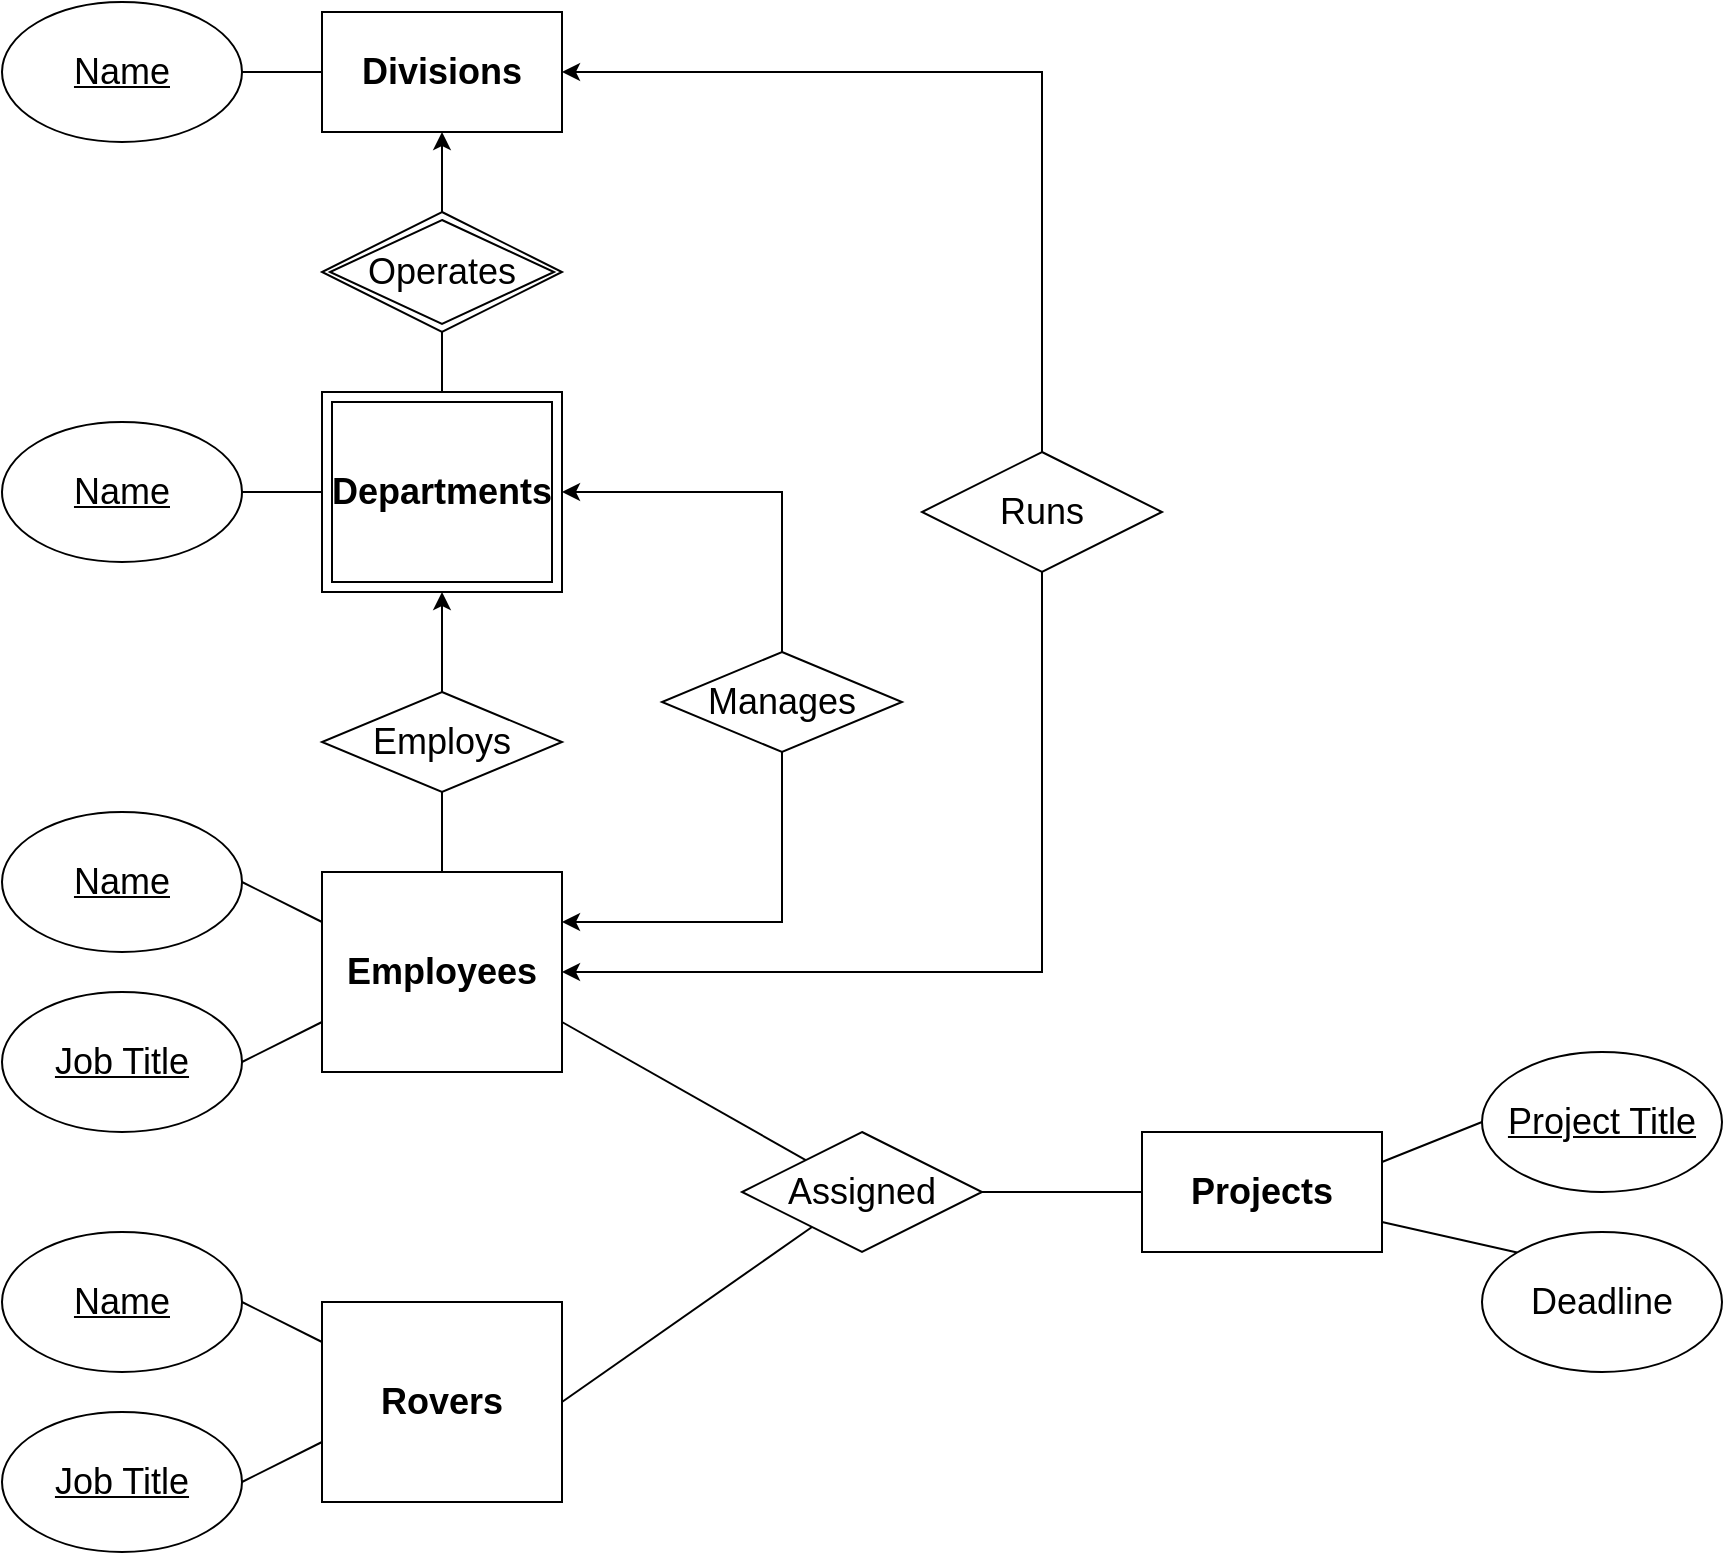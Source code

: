 <mxfile version="18.1.1" type="github">
  <diagram id="BOuTmNfAIhmqwVxighDf" name="Page-1">
    <mxGraphModel dx="700" dy="752" grid="1" gridSize="10" guides="1" tooltips="1" connect="1" arrows="1" fold="1" page="1" pageScale="1" pageWidth="1100" pageHeight="1700" math="0" shadow="0">
      <root>
        <mxCell id="0" />
        <mxCell id="1" parent="0" />
        <mxCell id="PTytaODisuTL6KH7mFgd-2" value="Manages" style="rhombus;whiteSpace=wrap;html=1;fontSize=18;" parent="1" vertex="1">
          <mxGeometry x="460" y="550" width="120" height="50" as="geometry" />
        </mxCell>
        <mxCell id="PTytaODisuTL6KH7mFgd-3" value="&lt;font style=&quot;font-size: 18px&quot;&gt;&lt;b&gt;Employees&lt;/b&gt;&lt;/font&gt;" style="rounded=0;whiteSpace=wrap;html=1;" parent="1" vertex="1">
          <mxGeometry x="290" y="660" width="120" height="100" as="geometry" />
        </mxCell>
        <mxCell id="PTytaODisuTL6KH7mFgd-20" value="" style="endArrow=classic;html=1;rounded=0;fontSize=16;exitX=0.5;exitY=0;exitDx=0;exitDy=0;startArrow=none;entryX=0.5;entryY=1;entryDx=0;entryDy=0;" parent="1" target="PTytaODisuTL6KH7mFgd-25" edge="1">
          <mxGeometry width="50" height="50" relative="1" as="geometry">
            <mxPoint x="350" y="330" as="sourcePoint" />
            <mxPoint x="350" y="360" as="targetPoint" />
          </mxGeometry>
        </mxCell>
        <mxCell id="PTytaODisuTL6KH7mFgd-22" value="" style="endArrow=classic;html=1;rounded=0;entryX=1;entryY=0.5;entryDx=0;entryDy=0;" parent="1" source="PTytaODisuTL6KH7mFgd-2" edge="1">
          <mxGeometry width="50" height="50" relative="1" as="geometry">
            <mxPoint x="450" y="600" as="sourcePoint" />
            <mxPoint x="410" y="470" as="targetPoint" />
            <Array as="points">
              <mxPoint x="520" y="470" />
            </Array>
          </mxGeometry>
        </mxCell>
        <mxCell id="PTytaODisuTL6KH7mFgd-25" value="&lt;font style=&quot;font-size: 18px&quot;&gt;&lt;b&gt;Divisions&lt;/b&gt;&lt;/font&gt;" style="rounded=0;whiteSpace=wrap;html=1;" parent="1" vertex="1">
          <mxGeometry x="290" y="230" width="120" height="60" as="geometry" />
        </mxCell>
        <mxCell id="PTytaODisuTL6KH7mFgd-28" value="&lt;font style=&quot;font-size: 18px&quot;&gt;&lt;b&gt;Projects&lt;/b&gt;&lt;/font&gt;" style="rounded=0;whiteSpace=wrap;html=1;" parent="1" vertex="1">
          <mxGeometry x="700" y="790" width="120" height="60" as="geometry" />
        </mxCell>
        <mxCell id="Kkhly3-3A6-hrjqrPT-v-8" value="" style="endArrow=none;html=1;rounded=0;fontSize=16;exitX=0.5;exitY=0;exitDx=0;exitDy=0;" parent="1" edge="1">
          <mxGeometry width="50" height="50" relative="1" as="geometry">
            <mxPoint x="350" y="420" as="sourcePoint" />
            <mxPoint x="350" y="390" as="targetPoint" />
          </mxGeometry>
        </mxCell>
        <mxCell id="Kkhly3-3A6-hrjqrPT-v-12" value="Runs" style="rhombus;whiteSpace=wrap;html=1;fontSize=18;" parent="1" vertex="1">
          <mxGeometry x="590" y="450" width="120" height="60" as="geometry" />
        </mxCell>
        <mxCell id="Kkhly3-3A6-hrjqrPT-v-13" value="" style="endArrow=classic;html=1;rounded=0;entryX=1;entryY=0.5;entryDx=0;entryDy=0;exitX=0.5;exitY=0;exitDx=0;exitDy=0;" parent="1" source="Kkhly3-3A6-hrjqrPT-v-12" target="PTytaODisuTL6KH7mFgd-25" edge="1">
          <mxGeometry width="50" height="50" relative="1" as="geometry">
            <mxPoint x="460" y="460" as="sourcePoint" />
            <mxPoint x="420" y="460" as="targetPoint" />
            <Array as="points">
              <mxPoint x="650" y="260" />
            </Array>
          </mxGeometry>
        </mxCell>
        <mxCell id="Kkhly3-3A6-hrjqrPT-v-14" value="" style="endArrow=classic;html=1;rounded=0;exitX=0.5;exitY=1;exitDx=0;exitDy=0;entryX=1;entryY=0.5;entryDx=0;entryDy=0;" parent="1" source="Kkhly3-3A6-hrjqrPT-v-12" target="PTytaODisuTL6KH7mFgd-3" edge="1">
          <mxGeometry width="50" height="50" relative="1" as="geometry">
            <mxPoint x="460" y="270" as="sourcePoint" />
            <mxPoint x="410" y="720" as="targetPoint" />
            <Array as="points">
              <mxPoint x="650" y="630" />
              <mxPoint x="650" y="710" />
            </Array>
          </mxGeometry>
        </mxCell>
        <mxCell id="Kkhly3-3A6-hrjqrPT-v-16" value="" style="endArrow=none;html=1;rounded=0;entryX=0.5;entryY=1;entryDx=0;entryDy=0;exitX=0.5;exitY=0;exitDx=0;exitDy=0;" parent="1" source="PTytaODisuTL6KH7mFgd-3" target="Kkhly3-3A6-hrjqrPT-v-23" edge="1">
          <mxGeometry width="50" height="50" relative="1" as="geometry">
            <mxPoint x="360" y="460" as="sourcePoint" />
            <mxPoint x="410" y="410" as="targetPoint" />
          </mxGeometry>
        </mxCell>
        <mxCell id="Kkhly3-3A6-hrjqrPT-v-17" value="" style="endArrow=none;html=1;rounded=0;startArrow=none;entryX=1;entryY=0.75;entryDx=0;entryDy=0;" parent="1" source="PTytaODisuTL6KH7mFgd-33" target="PTytaODisuTL6KH7mFgd-3" edge="1">
          <mxGeometry width="50" height="50" relative="1" as="geometry">
            <mxPoint x="660" y="520" as="sourcePoint" />
            <mxPoint x="650" y="570" as="targetPoint" />
          </mxGeometry>
        </mxCell>
        <mxCell id="Kkhly3-3A6-hrjqrPT-v-21" value="" style="endArrow=classic;html=1;rounded=0;exitX=0.5;exitY=1;exitDx=0;exitDy=0;entryX=1;entryY=0.25;entryDx=0;entryDy=0;" parent="1" source="PTytaODisuTL6KH7mFgd-2" target="PTytaODisuTL6KH7mFgd-3" edge="1">
          <mxGeometry width="50" height="50" relative="1" as="geometry">
            <mxPoint x="450" y="435" as="sourcePoint" />
            <mxPoint x="500" y="680" as="targetPoint" />
            <Array as="points">
              <mxPoint x="520" y="685" />
            </Array>
          </mxGeometry>
        </mxCell>
        <mxCell id="Kkhly3-3A6-hrjqrPT-v-22" value="" style="endArrow=classic;html=1;rounded=0;fontSize=16;exitX=0.5;exitY=0;exitDx=0;exitDy=0;startArrow=none;entryX=0.5;entryY=1;entryDx=0;entryDy=0;" parent="1" source="Kkhly3-3A6-hrjqrPT-v-23" edge="1">
          <mxGeometry width="50" height="50" relative="1" as="geometry">
            <mxPoint x="440" y="550" as="sourcePoint" />
            <mxPoint x="350" y="520" as="targetPoint" />
          </mxGeometry>
        </mxCell>
        <mxCell id="Kkhly3-3A6-hrjqrPT-v-23" value="Employs" style="rhombus;whiteSpace=wrap;html=1;fontSize=18;" parent="1" vertex="1">
          <mxGeometry x="290" y="570" width="120" height="50" as="geometry" />
        </mxCell>
        <mxCell id="PTytaODisuTL6KH7mFgd-33" value="Assigned" style="rhombus;whiteSpace=wrap;html=1;fontSize=18;" parent="1" vertex="1">
          <mxGeometry x="500" y="790" width="120" height="60" as="geometry" />
        </mxCell>
        <mxCell id="Kkhly3-3A6-hrjqrPT-v-24" value="" style="endArrow=none;html=1;rounded=0;exitX=0;exitY=0.5;exitDx=0;exitDy=0;" parent="1" source="PTytaODisuTL6KH7mFgd-28" target="PTytaODisuTL6KH7mFgd-33" edge="1">
          <mxGeometry width="50" height="50" relative="1" as="geometry">
            <mxPoint x="650" y="650" as="sourcePoint" />
            <mxPoint x="650" y="570" as="targetPoint" />
          </mxGeometry>
        </mxCell>
        <mxCell id="Kkhly3-3A6-hrjqrPT-v-25" value="&lt;font style=&quot;font-size: 18px&quot;&gt;&lt;u&gt;Name&lt;/u&gt;&lt;br&gt;&lt;/font&gt;" style="ellipse;whiteSpace=wrap;html=1;" parent="1" vertex="1">
          <mxGeometry x="130" y="630" width="120" height="70" as="geometry" />
        </mxCell>
        <mxCell id="Kkhly3-3A6-hrjqrPT-v-26" value="" style="endArrow=none;html=1;rounded=0;fontSize=18;exitX=0;exitY=0.25;exitDx=0;exitDy=0;entryX=1;entryY=0.5;entryDx=0;entryDy=0;" parent="1" source="PTytaODisuTL6KH7mFgd-3" target="Kkhly3-3A6-hrjqrPT-v-25" edge="1">
          <mxGeometry width="50" height="50" relative="1" as="geometry">
            <mxPoint x="600" y="450" as="sourcePoint" />
            <mxPoint x="650" y="400" as="targetPoint" />
          </mxGeometry>
        </mxCell>
        <mxCell id="Kkhly3-3A6-hrjqrPT-v-28" value="" style="endArrow=none;html=1;rounded=0;fontSize=18;exitX=1;exitY=0.25;exitDx=0;exitDy=0;entryX=0;entryY=0.5;entryDx=0;entryDy=0;" parent="1" source="PTytaODisuTL6KH7mFgd-28" target="Kkhly3-3A6-hrjqrPT-v-29" edge="1">
          <mxGeometry width="50" height="50" relative="1" as="geometry">
            <mxPoint x="760" y="455" as="sourcePoint" />
            <mxPoint x="780" y="665" as="targetPoint" />
          </mxGeometry>
        </mxCell>
        <mxCell id="Kkhly3-3A6-hrjqrPT-v-29" value="&lt;font style=&quot;font-size: 18px&quot;&gt;&lt;u&gt;Project Title&lt;/u&gt;&lt;br&gt;&lt;/font&gt;" style="ellipse;whiteSpace=wrap;html=1;" parent="1" vertex="1">
          <mxGeometry x="870" y="750" width="120" height="70" as="geometry" />
        </mxCell>
        <mxCell id="Kkhly3-3A6-hrjqrPT-v-31" value="" style="endArrow=none;html=1;rounded=0;fontSize=18;exitX=1;exitY=0.75;exitDx=0;exitDy=0;entryX=0;entryY=0;entryDx=0;entryDy=0;" parent="1" source="PTytaODisuTL6KH7mFgd-28" target="Kkhly3-3A6-hrjqrPT-v-32" edge="1">
          <mxGeometry width="50" height="50" relative="1" as="geometry">
            <mxPoint x="760" y="675" as="sourcePoint" />
            <mxPoint x="790" y="720" as="targetPoint" />
          </mxGeometry>
        </mxCell>
        <mxCell id="Kkhly3-3A6-hrjqrPT-v-32" value="&lt;font style=&quot;font-size: 18px&quot;&gt;Deadline&lt;br&gt;&lt;/font&gt;" style="ellipse;whiteSpace=wrap;html=1;" parent="1" vertex="1">
          <mxGeometry x="870" y="840" width="120" height="70" as="geometry" />
        </mxCell>
        <mxCell id="Kkhly3-3A6-hrjqrPT-v-44" value="&lt;font style=&quot;font-size: 18px&quot;&gt;&lt;u&gt;Name&lt;/u&gt;&lt;br&gt;&lt;/font&gt;" style="ellipse;whiteSpace=wrap;html=1;" parent="1" vertex="1">
          <mxGeometry x="130" y="435" width="120" height="70" as="geometry" />
        </mxCell>
        <mxCell id="Kkhly3-3A6-hrjqrPT-v-45" value="" style="endArrow=none;html=1;rounded=0;fontSize=18;exitX=0;exitY=0.5;exitDx=0;exitDy=0;entryX=1;entryY=0.5;entryDx=0;entryDy=0;" parent="1" target="Kkhly3-3A6-hrjqrPT-v-44" edge="1">
          <mxGeometry width="50" height="50" relative="1" as="geometry">
            <mxPoint x="290" y="470" as="sourcePoint" />
            <mxPoint x="600" y="355" as="targetPoint" />
          </mxGeometry>
        </mxCell>
        <mxCell id="Kkhly3-3A6-hrjqrPT-v-46" value="&lt;font style=&quot;font-size: 18px&quot;&gt;&lt;u&gt;Name&lt;/u&gt;&lt;br&gt;&lt;/font&gt;" style="ellipse;whiteSpace=wrap;html=1;" parent="1" vertex="1">
          <mxGeometry x="130" y="225" width="120" height="70" as="geometry" />
        </mxCell>
        <mxCell id="Kkhly3-3A6-hrjqrPT-v-47" value="" style="endArrow=none;html=1;rounded=0;fontSize=18;exitX=0;exitY=0.5;exitDx=0;exitDy=0;" parent="1" source="PTytaODisuTL6KH7mFgd-25" edge="1">
          <mxGeometry width="50" height="50" relative="1" as="geometry">
            <mxPoint x="470" y="280" as="sourcePoint" />
            <mxPoint x="250" y="260" as="targetPoint" />
          </mxGeometry>
        </mxCell>
        <mxCell id="epMb1HLacHH9PRk7wU-e-3" value="&lt;font style=&quot;font-size: 18px&quot;&gt;&lt;u&gt;Job Title&lt;/u&gt;&lt;br&gt;&lt;/font&gt;" style="ellipse;whiteSpace=wrap;html=1;" parent="1" vertex="1">
          <mxGeometry x="130" y="720" width="120" height="70" as="geometry" />
        </mxCell>
        <mxCell id="epMb1HLacHH9PRk7wU-e-5" value="" style="endArrow=none;html=1;rounded=0;fontSize=18;exitX=0;exitY=0.75;exitDx=0;exitDy=0;entryX=1;entryY=0.5;entryDx=0;entryDy=0;" parent="1" source="PTytaODisuTL6KH7mFgd-3" target="epMb1HLacHH9PRk7wU-e-3" edge="1">
          <mxGeometry width="50" height="50" relative="1" as="geometry">
            <mxPoint x="150" y="270" as="sourcePoint" />
            <mxPoint x="121.917" y="315.363" as="targetPoint" />
          </mxGeometry>
        </mxCell>
        <mxCell id="epMb1HLacHH9PRk7wU-e-6" value="&lt;font style=&quot;font-size: 18px&quot;&gt;&lt;b&gt;Rovers&lt;br&gt;&lt;/b&gt;&lt;/font&gt;" style="rounded=0;whiteSpace=wrap;html=1;" parent="1" vertex="1">
          <mxGeometry x="290" y="875" width="120" height="100" as="geometry" />
        </mxCell>
        <mxCell id="epMb1HLacHH9PRk7wU-e-7" value="&lt;font style=&quot;font-size: 18px&quot;&gt;&lt;u&gt;Name&lt;/u&gt;&lt;br&gt;&lt;/font&gt;" style="ellipse;whiteSpace=wrap;html=1;" parent="1" vertex="1">
          <mxGeometry x="130" y="840" width="120" height="70" as="geometry" />
        </mxCell>
        <mxCell id="epMb1HLacHH9PRk7wU-e-8" value="" style="endArrow=none;html=1;rounded=0;fontSize=18;exitX=0;exitY=0.25;exitDx=0;exitDy=0;entryX=1;entryY=0.5;entryDx=0;entryDy=0;" parent="1" target="epMb1HLacHH9PRk7wU-e-7" edge="1">
          <mxGeometry width="50" height="50" relative="1" as="geometry">
            <mxPoint x="290" y="895" as="sourcePoint" />
            <mxPoint x="650" y="610" as="targetPoint" />
          </mxGeometry>
        </mxCell>
        <mxCell id="epMb1HLacHH9PRk7wU-e-9" value="&lt;font style=&quot;font-size: 18px&quot;&gt;&lt;u&gt;Job Title&lt;/u&gt;&lt;br&gt;&lt;/font&gt;" style="ellipse;whiteSpace=wrap;html=1;" parent="1" vertex="1">
          <mxGeometry x="130" y="930" width="120" height="70" as="geometry" />
        </mxCell>
        <mxCell id="epMb1HLacHH9PRk7wU-e-10" value="" style="endArrow=none;html=1;rounded=0;fontSize=18;exitX=0;exitY=0.75;exitDx=0;exitDy=0;entryX=1;entryY=0.5;entryDx=0;entryDy=0;" parent="1" target="epMb1HLacHH9PRk7wU-e-9" edge="1">
          <mxGeometry width="50" height="50" relative="1" as="geometry">
            <mxPoint x="290" y="945" as="sourcePoint" />
            <mxPoint x="121.917" y="525.363" as="targetPoint" />
          </mxGeometry>
        </mxCell>
        <mxCell id="epMb1HLacHH9PRk7wU-e-11" value="" style="endArrow=none;html=1;rounded=0;startArrow=none;entryX=1;entryY=0.5;entryDx=0;entryDy=0;" parent="1" source="PTytaODisuTL6KH7mFgd-33" target="epMb1HLacHH9PRk7wU-e-6" edge="1">
          <mxGeometry width="50" height="50" relative="1" as="geometry">
            <mxPoint x="520" y="790" as="sourcePoint" />
            <mxPoint x="420" y="720" as="targetPoint" />
          </mxGeometry>
        </mxCell>
        <mxCell id="9vBqaj1thjEkfyw-XJNJ-1" value="&lt;span style=&quot;font-size: 18px;&quot;&gt;Operates&lt;/span&gt;" style="shape=rhombus;double=1;perimeter=rhombusPerimeter;whiteSpace=wrap;html=1;align=center;" vertex="1" parent="1">
          <mxGeometry x="290" y="330" width="120" height="60" as="geometry" />
        </mxCell>
        <mxCell id="9vBqaj1thjEkfyw-XJNJ-2" value="&lt;b style=&quot;font-size: 18px;&quot;&gt;Departments&lt;/b&gt;" style="shape=ext;margin=3;double=1;whiteSpace=wrap;html=1;align=center;" vertex="1" parent="1">
          <mxGeometry x="290" y="420" width="120" height="100" as="geometry" />
        </mxCell>
      </root>
    </mxGraphModel>
  </diagram>
</mxfile>
